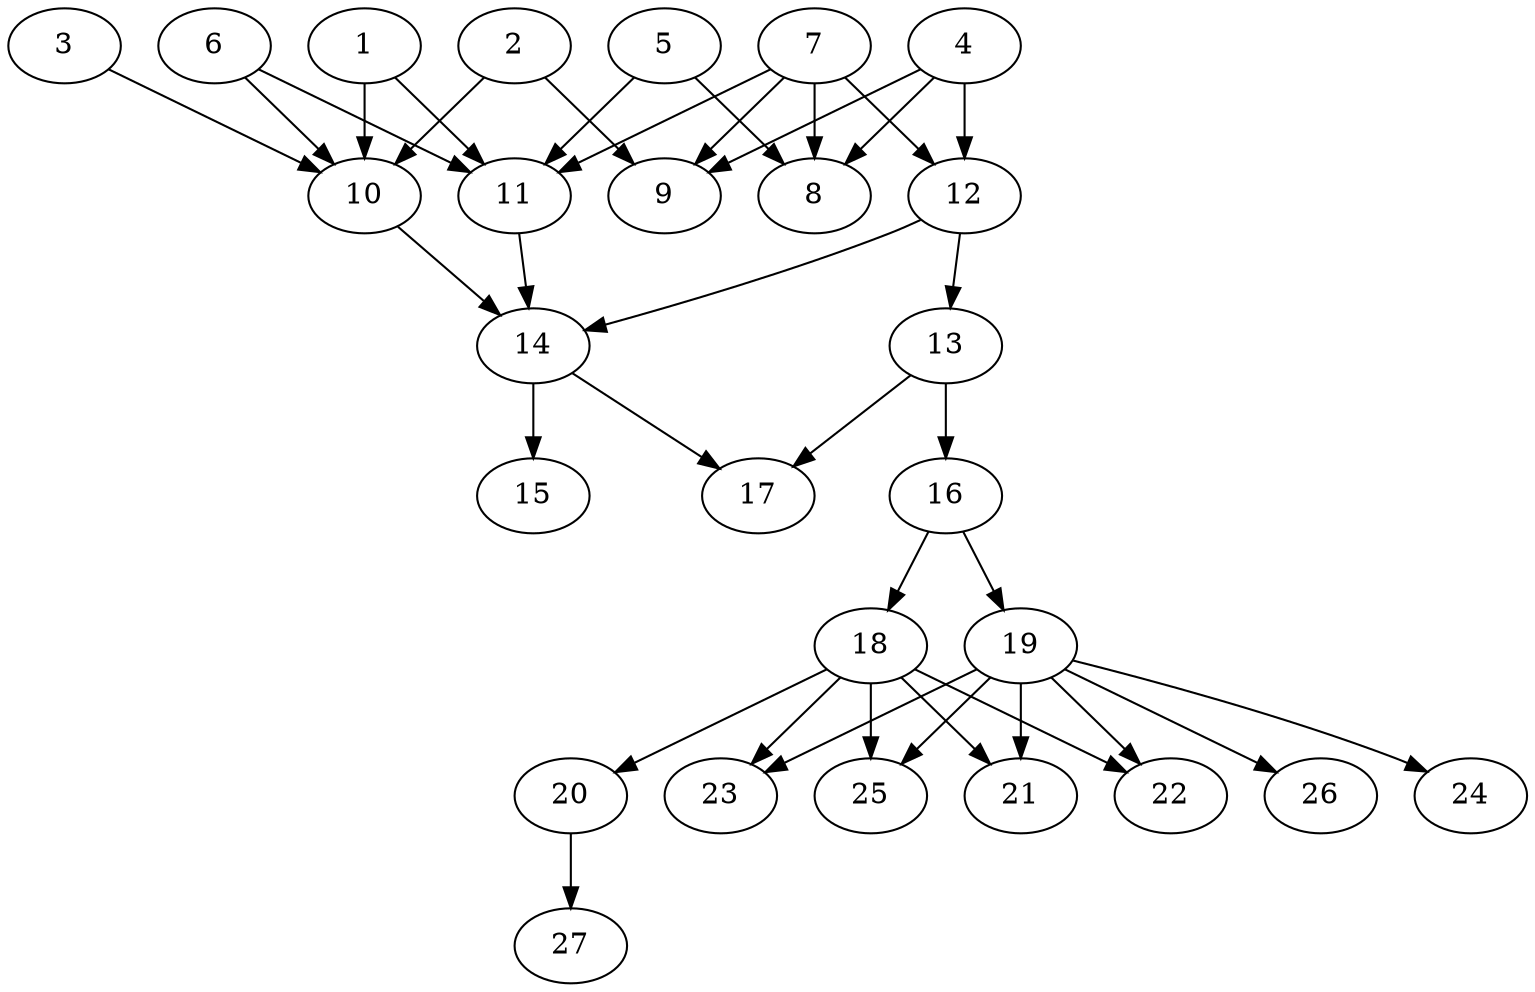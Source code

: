 // DAG (tier=2-normal, mode=data, n=27, ccr=0.430, fat=0.539, density=0.586, regular=0.453, jump=0.113, mindata=2097152, maxdata=16777216)
// DAG automatically generated by daggen at Sun Aug 24 16:33:34 2025
// /home/ermia/Project/Environments/daggen/bin/daggen --dot --ccr 0.430 --fat 0.539 --regular 0.453 --density 0.586 --jump 0.113 --mindata 2097152 --maxdata 16777216 -n 27 
digraph G {
  1 [size="60966181062102616", alpha="0.15", expect_size="30483090531051308"]
  1 -> 10 [size ="1281731663495168"]
  1 -> 11 [size ="1281731663495168"]
  2 [size="283591321089845755904", alpha="0.08", expect_size="141795660544922877952"]
  2 -> 9 [size ="345317518082048"]
  2 -> 10 [size ="345317518082048"]
  3 [size="867047392155057280", alpha="0.14", expect_size="433523696077528640"]
  3 -> 10 [size ="422512450076672"]
  4 [size="3960679016477149364224", alpha="0.07", expect_size="1980339508238574682112"]
  4 -> 8 [size ="2002640917495808"]
  4 -> 9 [size ="2002640917495808"]
  4 -> 12 [size ="2002640917495808"]
  5 [size="1452664257127645184000", alpha="0.10", expect_size="726332128563822592000"]
  5 -> 8 [size ="1026124729548800"]
  5 -> 11 [size ="1026124729548800"]
  6 [size="1052303891207225868288", alpha="0.07", expect_size="526151945603612934144"]
  6 -> 10 [size ="827657721741312"]
  6 -> 11 [size ="827657721741312"]
  7 [size="3630405552152506269696", alpha="0.02", expect_size="1815202776076253134848"]
  7 -> 8 [size ="1889702403637248"]
  7 -> 9 [size ="1889702403637248"]
  7 -> 11 [size ="1889702403637248"]
  7 -> 12 [size ="1889702403637248"]
  8 [size="1657064480734074112", alpha="0.08", expect_size="828532240367037056"]
  9 [size="201708309611557984", alpha="0.08", expect_size="100854154805778992"]
  10 [size="44622204836437496", alpha="0.09", expect_size="22311102418218748"]
  10 -> 14 [size ="95494873284608"]
  11 [size="1963688989010151079936", alpha="0.13", expect_size="981844494505075539968"]
  11 -> 14 [size ="1254503248560128"]
  12 [size="20535885345562956", alpha="0.18", expect_size="10267942672781478"]
  12 -> 13 [size ="325586203443200"]
  12 -> 14 [size ="325586203443200"]
  13 [size="72763754085560464", alpha="0.11", expect_size="36381877042780232"]
  13 -> 16 [size ="2230683950907392"]
  13 -> 17 [size ="2230683950907392"]
  14 [size="21773013964168952", alpha="0.08", expect_size="10886506982084476"]
  14 -> 15 [size ="652569948979200"]
  14 -> 17 [size ="652569948979200"]
  15 [size="2931240467130660", alpha="0.16", expect_size="1465620233565330"]
  16 [size="1890085896567004928", alpha="0.15", expect_size="945042948283502464"]
  16 -> 18 [size ="1096696041832448"]
  16 -> 19 [size ="1096696041832448"]
  17 [size="6830063288427218", alpha="0.06", expect_size="3415031644213609"]
  18 [size="559085224944730112000", alpha="0.03", expect_size="279542612472365056000"]
  18 -> 20 [size ="542927696691200"]
  18 -> 21 [size ="542927696691200"]
  18 -> 22 [size ="542927696691200"]
  18 -> 23 [size ="542927696691200"]
  18 -> 25 [size ="542927696691200"]
  19 [size="3121610819790262", alpha="0.06", expect_size="1560805409895131"]
  19 -> 21 [size ="51843241607168"]
  19 -> 22 [size ="51843241607168"]
  19 -> 23 [size ="51843241607168"]
  19 -> 24 [size ="51843241607168"]
  19 -> 25 [size ="51843241607168"]
  19 -> 26 [size ="51843241607168"]
  20 [size="97028636873322656", alpha="0.18", expect_size="48514318436661328"]
  20 -> 27 [size ="1932243115180032"]
  21 [size="402062752249492928", alpha="0.13", expect_size="201031376124746464"]
  22 [size="70172711081316712448", alpha="0.05", expect_size="35086355540658356224"]
  23 [size="36041786960474272", alpha="0.05", expect_size="18020893480237136"]
  24 [size="20186214413155434496", alpha="0.05", expect_size="10093107206577717248"]
  25 [size="1722807385943003103232", alpha="0.02", expect_size="861403692971501551616"]
  26 [size="2742381873800869", alpha="0.03", expect_size="1371190936900434"]
  27 [size="20718069285408652", alpha="0.04", expect_size="10359034642704326"]
}